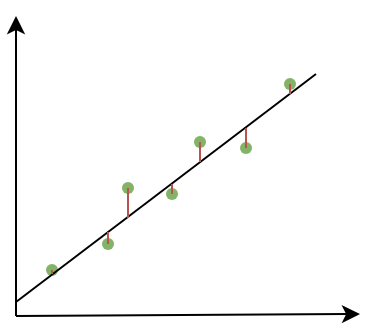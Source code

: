 <mxfile>
    <diagram id="sMg6SeqQudHThW16htah" name="Page-1">
        <mxGraphModel dx="573" dy="379" grid="0" gridSize="10" guides="1" tooltips="1" connect="1" arrows="1" fold="1" page="1" pageScale="1" pageWidth="4681" pageHeight="3300" math="0" shadow="0">
            <root>
                <mxCell id="0"/>
                <mxCell id="1" parent="0"/>
                <mxCell id="9" value="" style="endArrow=classic;html=1;" edge="1" parent="1">
                    <mxGeometry width="50" height="50" relative="1" as="geometry">
                        <mxPoint x="120" y="241.05" as="sourcePoint"/>
                        <mxPoint x="292" y="240" as="targetPoint"/>
                    </mxGeometry>
                </mxCell>
                <mxCell id="10" value="" style="endArrow=classic;html=1;" edge="1" parent="1">
                    <mxGeometry width="50" height="50" relative="1" as="geometry">
                        <mxPoint x="120" y="241.05" as="sourcePoint"/>
                        <mxPoint x="120" y="91" as="targetPoint"/>
                    </mxGeometry>
                </mxCell>
                <mxCell id="12" value="" style="shape=waypoint;fillStyle=solid;size=6;pointerEvents=1;points=[];fillColor=#d5e8d4;resizable=0;rotatable=0;perimeter=centerPerimeter;snapToPoint=1;strokeColor=#82b366;" vertex="1" parent="1">
                    <mxGeometry x="188" y="170" width="20" height="20" as="geometry"/>
                </mxCell>
                <mxCell id="13" value="" style="shape=waypoint;fillStyle=solid;size=6;pointerEvents=1;points=[];fillColor=#d5e8d4;resizable=0;rotatable=0;perimeter=centerPerimeter;snapToPoint=1;strokeColor=#82b366;" vertex="1" parent="1">
                    <mxGeometry x="202" y="144" width="20" height="20" as="geometry"/>
                </mxCell>
                <mxCell id="18" value="" style="shape=waypoint;fillStyle=solid;size=6;pointerEvents=1;points=[];fillColor=#d5e8d4;resizable=0;rotatable=0;perimeter=centerPerimeter;snapToPoint=1;strokeColor=#82b366;" vertex="1" parent="1">
                    <mxGeometry x="166" y="167" width="20" height="20" as="geometry"/>
                </mxCell>
                <mxCell id="19" value="" style="shape=waypoint;fillStyle=solid;size=6;pointerEvents=1;points=[];fillColor=#d5e8d4;resizable=0;rotatable=0;perimeter=centerPerimeter;snapToPoint=1;strokeColor=#82b366;" vertex="1" parent="1">
                    <mxGeometry x="128" y="208" width="20" height="20" as="geometry"/>
                </mxCell>
                <mxCell id="32" value="" style="shape=waypoint;fillStyle=solid;size=6;pointerEvents=1;points=[];fillColor=#d5e8d4;resizable=0;rotatable=0;perimeter=centerPerimeter;snapToPoint=1;strokeColor=#82b366;" vertex="1" parent="1">
                    <mxGeometry x="156" y="195" width="20" height="20" as="geometry"/>
                </mxCell>
                <mxCell id="35" value="" style="shape=waypoint;fillStyle=solid;size=6;pointerEvents=1;points=[];fillColor=#d5e8d4;resizable=0;rotatable=0;perimeter=centerPerimeter;snapToPoint=1;strokeColor=#82b366;" vertex="1" parent="1">
                    <mxGeometry x="247" y="115" width="20" height="20" as="geometry"/>
                </mxCell>
                <mxCell id="36" value="" style="shape=waypoint;fillStyle=solid;size=6;pointerEvents=1;points=[];fillColor=#d5e8d4;resizable=0;rotatable=0;perimeter=centerPerimeter;snapToPoint=1;strokeColor=#82b366;" vertex="1" parent="1">
                    <mxGeometry x="225" y="147" width="20" height="20" as="geometry"/>
                </mxCell>
                <mxCell id="46" value="" style="endArrow=none;html=1;fillColor=#f8cecc;strokeColor=#000000;" edge="1" parent="1">
                    <mxGeometry width="50" height="50" relative="1" as="geometry">
                        <mxPoint x="120" y="234" as="sourcePoint"/>
                        <mxPoint x="270" y="120" as="targetPoint"/>
                    </mxGeometry>
                </mxCell>
                <mxCell id="47" value="" style="endArrow=none;html=1;strokeColor=#b85450;strokeWidth=1;fillColor=#f8cecc;" edge="1" parent="1" target="19">
                    <mxGeometry width="50" height="50" relative="1" as="geometry">
                        <mxPoint x="138" y="220" as="sourcePoint"/>
                        <mxPoint x="243" y="156" as="targetPoint"/>
                    </mxGeometry>
                </mxCell>
                <mxCell id="48" value="" style="endArrow=none;html=1;strokeColor=#b85450;strokeWidth=1;fillColor=#f8cecc;" edge="1" parent="1" source="32">
                    <mxGeometry width="50" height="50" relative="1" as="geometry">
                        <mxPoint x="148" y="231" as="sourcePoint"/>
                        <mxPoint x="166" y="199" as="targetPoint"/>
                    </mxGeometry>
                </mxCell>
                <mxCell id="49" value="" style="endArrow=none;html=1;strokeColor=#b85450;strokeWidth=1;fillColor=#f8cecc;" edge="1" parent="1" source="18">
                    <mxGeometry width="50" height="50" relative="1" as="geometry">
                        <mxPoint x="176" y="215" as="sourcePoint"/>
                        <mxPoint x="176" y="192" as="targetPoint"/>
                    </mxGeometry>
                </mxCell>
                <mxCell id="50" value="" style="endArrow=none;html=1;strokeColor=#b85450;strokeWidth=1;fillColor=#f8cecc;" edge="1" parent="1" source="12">
                    <mxGeometry width="50" height="50" relative="1" as="geometry">
                        <mxPoint x="186" y="187" as="sourcePoint"/>
                        <mxPoint x="198" y="175" as="targetPoint"/>
                    </mxGeometry>
                </mxCell>
                <mxCell id="51" value="" style="endArrow=none;html=1;strokeColor=#b85450;strokeWidth=1;fillColor=#f8cecc;" edge="1" parent="1" source="13">
                    <mxGeometry width="50" height="50" relative="1" as="geometry">
                        <mxPoint x="197.92" y="152" as="sourcePoint"/>
                        <mxPoint x="212" y="164" as="targetPoint"/>
                    </mxGeometry>
                </mxCell>
                <mxCell id="52" value="" style="endArrow=none;html=1;strokeColor=#b85450;strokeWidth=1;fillColor=#f8cecc;" edge="1" parent="1" target="36">
                    <mxGeometry width="50" height="50" relative="1" as="geometry">
                        <mxPoint x="235" y="147" as="sourcePoint"/>
                        <mxPoint x="222" y="147" as="targetPoint"/>
                    </mxGeometry>
                </mxCell>
                <mxCell id="53" value="" style="endArrow=none;html=1;strokeColor=#b85450;strokeWidth=1;fillColor=#f8cecc;" edge="1" parent="1" source="35">
                    <mxGeometry width="50" height="50" relative="1" as="geometry">
                        <mxPoint x="245.0" y="157" as="sourcePoint"/>
                        <mxPoint x="257" y="130" as="targetPoint"/>
                    </mxGeometry>
                </mxCell>
            </root>
        </mxGraphModel>
    </diagram>
</mxfile>